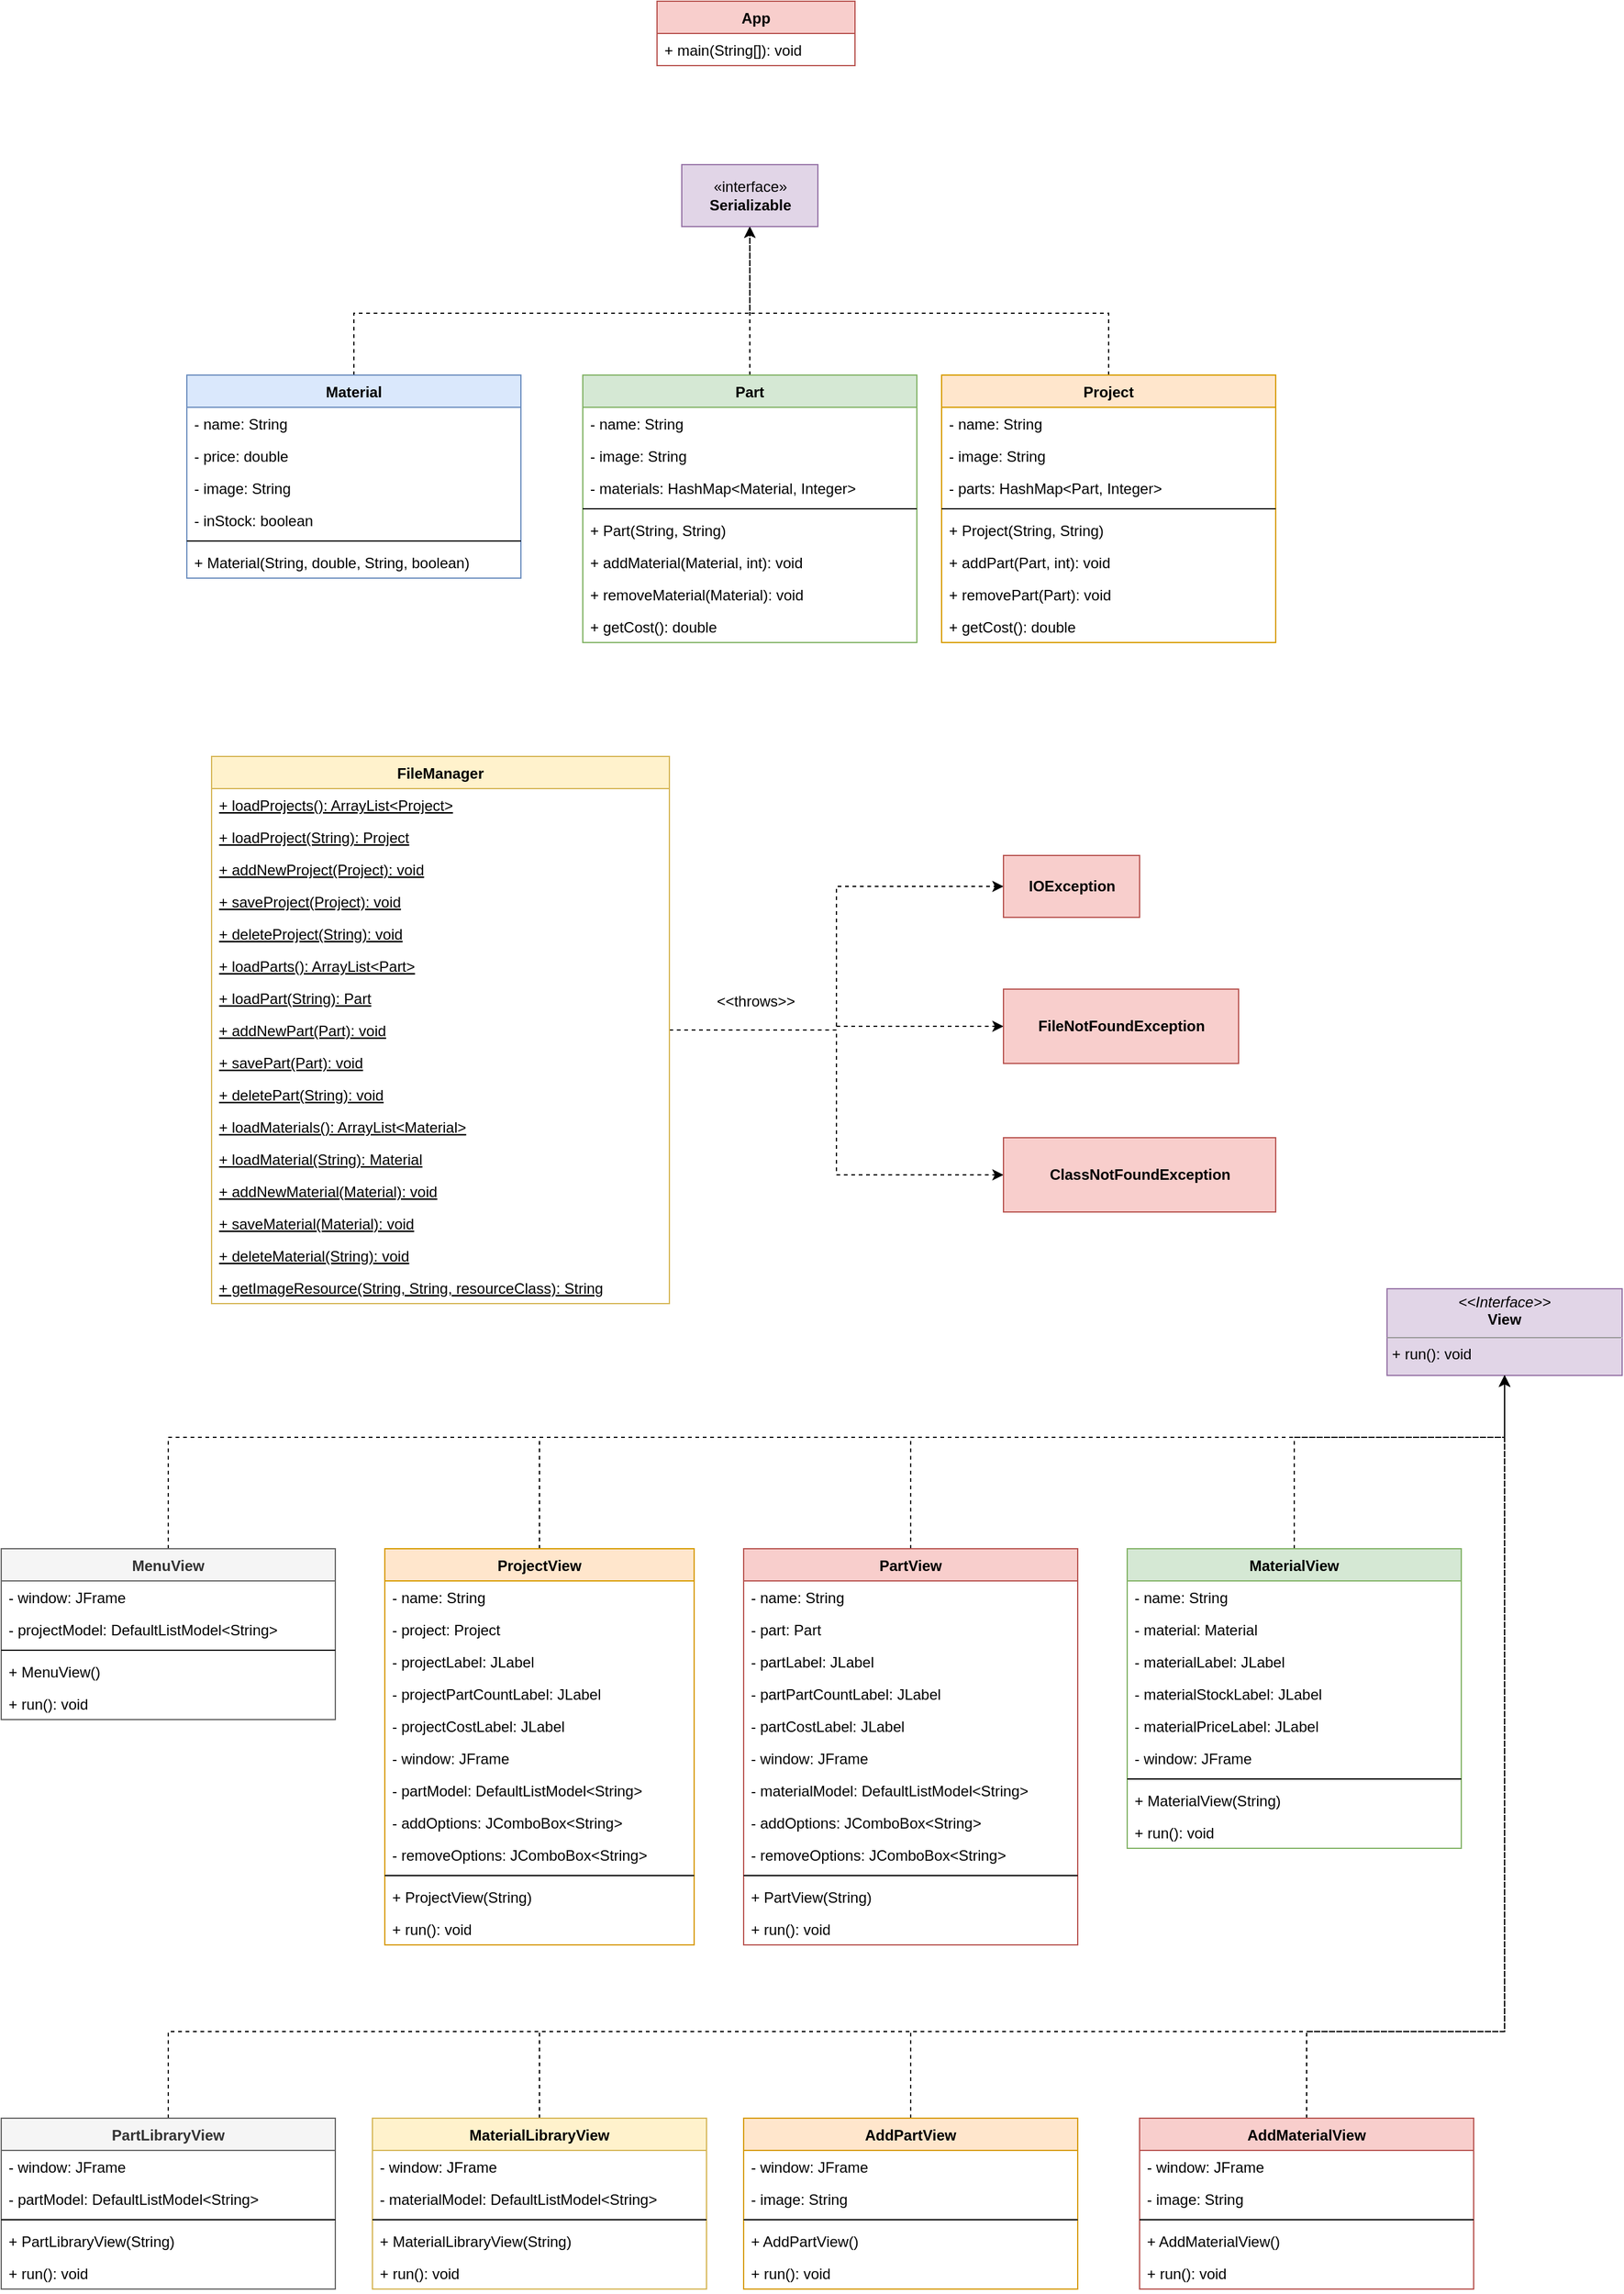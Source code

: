 <mxfile version="13.2.2" type="device"><diagram id="P1OldzX8iWEJeT1bw_gy" name="Page-1"><mxGraphModel dx="3220" dy="2515" grid="1" gridSize="10" guides="1" tooltips="1" connect="1" arrows="1" fold="1" page="1" pageScale="1" pageWidth="850" pageHeight="1100" math="0" shadow="0"><root><mxCell id="0"/><mxCell id="1" parent="0"/><mxCell id="fIxrwBQ09YuU9yjxL1aD-1" value="&lt;p style=&quot;margin: 0px ; margin-top: 4px ; text-align: center&quot;&gt;&lt;i&gt;&amp;lt;&amp;lt;Interface&amp;gt;&amp;gt;&lt;/i&gt;&lt;br&gt;&lt;b&gt;View&lt;/b&gt;&lt;/p&gt;&lt;hr size=&quot;1&quot;&gt;&lt;p style=&quot;margin: 0px ; margin-left: 4px&quot;&gt;+ run(): void&lt;br&gt;&lt;/p&gt;" style="verticalAlign=top;align=left;overflow=fill;fontSize=12;fontFamily=Helvetica;html=1;fillColor=#e1d5e7;strokeColor=#9673a6;" parent="1" vertex="1"><mxGeometry x="940" y="20" width="190" height="70" as="geometry"/></mxCell><mxCell id="fIxrwBQ09YuU9yjxL1aD-93" style="edgeStyle=orthogonalEdgeStyle;rounded=0;orthogonalLoop=1;jettySize=auto;html=1;entryX=0.5;entryY=1;entryDx=0;entryDy=0;dashed=1;" parent="1" source="fIxrwBQ09YuU9yjxL1aD-2" target="fIxrwBQ09YuU9yjxL1aD-1" edge="1"><mxGeometry relative="1" as="geometry"><Array as="points"><mxPoint x="255" y="140"/><mxPoint x="1035" y="140"/></Array></mxGeometry></mxCell><mxCell id="fIxrwBQ09YuU9yjxL1aD-94" style="edgeStyle=orthogonalEdgeStyle;rounded=0;orthogonalLoop=1;jettySize=auto;html=1;entryX=0.5;entryY=1;entryDx=0;entryDy=0;dashed=1;" parent="1" source="fIxrwBQ09YuU9yjxL1aD-17" target="fIxrwBQ09YuU9yjxL1aD-1" edge="1"><mxGeometry relative="1" as="geometry"><Array as="points"><mxPoint x="555" y="140"/><mxPoint x="1035" y="140"/></Array></mxGeometry></mxCell><mxCell id="fIxrwBQ09YuU9yjxL1aD-95" style="edgeStyle=orthogonalEdgeStyle;rounded=0;orthogonalLoop=1;jettySize=auto;html=1;entryX=0.5;entryY=1;entryDx=0;entryDy=0;dashed=1;" parent="1" source="fIxrwBQ09YuU9yjxL1aD-32" target="fIxrwBQ09YuU9yjxL1aD-1" edge="1"><mxGeometry relative="1" as="geometry"><Array as="points"><mxPoint x="865" y="140"/><mxPoint x="1035" y="140"/></Array></mxGeometry></mxCell><mxCell id="fIxrwBQ09YuU9yjxL1aD-161" style="edgeStyle=orthogonalEdgeStyle;rounded=0;orthogonalLoop=1;jettySize=auto;html=1;entryX=0.5;entryY=1;entryDx=0;entryDy=0;dashed=1;" parent="1" source="fIxrwBQ09YuU9yjxL1aD-104" target="fIxrwBQ09YuU9yjxL1aD-160" edge="1"><mxGeometry relative="1" as="geometry"><Array as="points"><mxPoint x="105" y="-768"/><mxPoint x="425" y="-768"/></Array></mxGeometry></mxCell><mxCell id="fIxrwBQ09YuU9yjxL1aD-162" style="edgeStyle=orthogonalEdgeStyle;rounded=0;orthogonalLoop=1;jettySize=auto;html=1;entryX=0.5;entryY=1;entryDx=0;entryDy=0;dashed=1;" parent="1" source="fIxrwBQ09YuU9yjxL1aD-111" target="fIxrwBQ09YuU9yjxL1aD-160" edge="1"><mxGeometry relative="1" as="geometry"/></mxCell><mxCell id="fIxrwBQ09YuU9yjxL1aD-163" style="edgeStyle=orthogonalEdgeStyle;rounded=0;orthogonalLoop=1;jettySize=auto;html=1;entryX=0.5;entryY=1;entryDx=0;entryDy=0;dashed=1;" parent="1" source="fIxrwBQ09YuU9yjxL1aD-121" target="fIxrwBQ09YuU9yjxL1aD-160" edge="1"><mxGeometry relative="1" as="geometry"><Array as="points"><mxPoint x="715" y="-768"/><mxPoint x="425" y="-768"/></Array></mxGeometry></mxCell><mxCell id="fIxrwBQ09YuU9yjxL1aD-171" style="edgeStyle=orthogonalEdgeStyle;rounded=0;orthogonalLoop=1;jettySize=auto;html=1;entryX=0;entryY=0.5;entryDx=0;entryDy=0;dashed=1;" parent="1" source="fIxrwBQ09YuU9yjxL1aD-130" target="fIxrwBQ09YuU9yjxL1aD-166" edge="1"><mxGeometry relative="1" as="geometry"/></mxCell><mxCell id="fIxrwBQ09YuU9yjxL1aD-172" style="edgeStyle=orthogonalEdgeStyle;rounded=0;orthogonalLoop=1;jettySize=auto;html=1;entryX=0;entryY=0.5;entryDx=0;entryDy=0;dashed=1;" parent="1" source="fIxrwBQ09YuU9yjxL1aD-130" target="fIxrwBQ09YuU9yjxL1aD-167" edge="1"><mxGeometry relative="1" as="geometry"/></mxCell><mxCell id="fIxrwBQ09YuU9yjxL1aD-173" style="edgeStyle=orthogonalEdgeStyle;rounded=0;orthogonalLoop=1;jettySize=auto;html=1;entryX=0;entryY=0.5;entryDx=0;entryDy=0;dashed=1;" parent="1" source="fIxrwBQ09YuU9yjxL1aD-130" target="fIxrwBQ09YuU9yjxL1aD-168" edge="1"><mxGeometry relative="1" as="geometry"/></mxCell><mxCell id="fIxrwBQ09YuU9yjxL1aD-160" value="«interface»&lt;br&gt;&lt;b&gt;Serializable&lt;/b&gt;" style="html=1;fillColor=#e1d5e7;strokeColor=#9673a6;" parent="1" vertex="1"><mxGeometry x="370" y="-888" width="110" height="50" as="geometry"/></mxCell><mxCell id="fIxrwBQ09YuU9yjxL1aD-166" value="&lt;b&gt;IOException&lt;br&gt;&lt;/b&gt;" style="html=1;fillColor=#f8cecc;strokeColor=#b85450;" parent="1" vertex="1"><mxGeometry x="630" y="-330" width="110" height="50" as="geometry"/></mxCell><mxCell id="fIxrwBQ09YuU9yjxL1aD-167" value="&lt;b&gt;FileNotFoundException&lt;br&gt;&lt;/b&gt;" style="html=1;fillColor=#f8cecc;strokeColor=#b85450;" parent="1" vertex="1"><mxGeometry x="630" y="-222" width="190" height="60" as="geometry"/></mxCell><mxCell id="fIxrwBQ09YuU9yjxL1aD-168" value="&lt;b&gt;ClassNotFoundException&lt;br&gt;&lt;/b&gt;" style="html=1;fillColor=#f8cecc;strokeColor=#b85450;" parent="1" vertex="1"><mxGeometry x="630" y="-102" width="220" height="60" as="geometry"/></mxCell><mxCell id="fIxrwBQ09YuU9yjxL1aD-174" value="&amp;lt;&amp;lt;throws&amp;gt;&amp;gt;" style="text;html=1;strokeColor=none;fillColor=none;align=center;verticalAlign=middle;whiteSpace=wrap;rounded=0;" parent="1" vertex="1"><mxGeometry x="410" y="-222" width="40" height="20" as="geometry"/></mxCell><mxCell id="9HOLToNYDgZiZOz-BI1_-8" style="edgeStyle=orthogonalEdgeStyle;rounded=0;orthogonalLoop=1;jettySize=auto;html=1;entryX=0.5;entryY=1;entryDx=0;entryDy=0;dashed=1;" parent="1" source="9HOLToNYDgZiZOz-BI1_-1" target="fIxrwBQ09YuU9yjxL1aD-1" edge="1"><mxGeometry relative="1" as="geometry"><Array as="points"><mxPoint x="-45" y="140"/><mxPoint x="1035" y="140"/></Array></mxGeometry></mxCell><mxCell id="UDnNPChpmIEXLaEv2v_F-2" style="edgeStyle=orthogonalEdgeStyle;rounded=0;orthogonalLoop=1;jettySize=auto;html=1;entryX=0.5;entryY=1;entryDx=0;entryDy=0;dashed=1;" edge="1" parent="1" source="fIxrwBQ09YuU9yjxL1aD-46" target="fIxrwBQ09YuU9yjxL1aD-1"><mxGeometry relative="1" as="geometry"><Array as="points"><mxPoint x="-45" y="620"/><mxPoint x="1035" y="620"/></Array></mxGeometry></mxCell><mxCell id="UDnNPChpmIEXLaEv2v_F-3" style="edgeStyle=orthogonalEdgeStyle;rounded=0;orthogonalLoop=1;jettySize=auto;html=1;entryX=0.5;entryY=1;entryDx=0;entryDy=0;dashed=1;" edge="1" parent="1" source="fIxrwBQ09YuU9yjxL1aD-57" target="fIxrwBQ09YuU9yjxL1aD-1"><mxGeometry relative="1" as="geometry"><Array as="points"><mxPoint x="255" y="620"/><mxPoint x="1035" y="620"/></Array></mxGeometry></mxCell><mxCell id="UDnNPChpmIEXLaEv2v_F-4" style="edgeStyle=orthogonalEdgeStyle;rounded=0;orthogonalLoop=1;jettySize=auto;html=1;entryX=0.5;entryY=1;entryDx=0;entryDy=0;dashed=1;" edge="1" parent="1" source="fIxrwBQ09YuU9yjxL1aD-72" target="fIxrwBQ09YuU9yjxL1aD-1"><mxGeometry relative="1" as="geometry"><Array as="points"><mxPoint x="555" y="620"/><mxPoint x="1035" y="620"/></Array></mxGeometry></mxCell><mxCell id="UDnNPChpmIEXLaEv2v_F-5" style="edgeStyle=orthogonalEdgeStyle;rounded=0;orthogonalLoop=1;jettySize=auto;html=1;entryX=0.5;entryY=1;entryDx=0;entryDy=0;dashed=1;" edge="1" parent="1" source="fIxrwBQ09YuU9yjxL1aD-66" target="fIxrwBQ09YuU9yjxL1aD-1"><mxGeometry relative="1" as="geometry"><Array as="points"><mxPoint x="875" y="620"/><mxPoint x="1035" y="620"/></Array></mxGeometry></mxCell><mxCell id="fIxrwBQ09YuU9yjxL1aD-104" value="Material" style="swimlane;fontStyle=1;align=center;verticalAlign=top;childLayout=stackLayout;horizontal=1;startSize=26;horizontalStack=0;resizeParent=1;resizeParentMax=0;resizeLast=0;collapsible=1;marginBottom=0;fillColor=#dae8fc;strokeColor=#6c8ebf;" parent="1" vertex="1"><mxGeometry x="-30" y="-718" width="270" height="164" as="geometry"/></mxCell><mxCell id="fIxrwBQ09YuU9yjxL1aD-105" value="- name: String" style="text;strokeColor=none;fillColor=none;align=left;verticalAlign=top;spacingLeft=4;spacingRight=4;overflow=hidden;rotatable=0;points=[[0,0.5],[1,0.5]];portConstraint=eastwest;" parent="fIxrwBQ09YuU9yjxL1aD-104" vertex="1"><mxGeometry y="26" width="270" height="26" as="geometry"/></mxCell><mxCell id="fIxrwBQ09YuU9yjxL1aD-108" value="- price: double" style="text;strokeColor=none;fillColor=none;align=left;verticalAlign=top;spacingLeft=4;spacingRight=4;overflow=hidden;rotatable=0;points=[[0,0.5],[1,0.5]];portConstraint=eastwest;" parent="fIxrwBQ09YuU9yjxL1aD-104" vertex="1"><mxGeometry y="52" width="270" height="26" as="geometry"/></mxCell><mxCell id="fIxrwBQ09YuU9yjxL1aD-109" value="- image: String" style="text;strokeColor=none;fillColor=none;align=left;verticalAlign=top;spacingLeft=4;spacingRight=4;overflow=hidden;rotatable=0;points=[[0,0.5],[1,0.5]];portConstraint=eastwest;" parent="fIxrwBQ09YuU9yjxL1aD-104" vertex="1"><mxGeometry y="78" width="270" height="26" as="geometry"/></mxCell><mxCell id="fIxrwBQ09YuU9yjxL1aD-110" value="- inStock: boolean" style="text;strokeColor=none;fillColor=none;align=left;verticalAlign=top;spacingLeft=4;spacingRight=4;overflow=hidden;rotatable=0;points=[[0,0.5],[1,0.5]];portConstraint=eastwest;" parent="fIxrwBQ09YuU9yjxL1aD-104" vertex="1"><mxGeometry y="104" width="270" height="26" as="geometry"/></mxCell><mxCell id="fIxrwBQ09YuU9yjxL1aD-106" value="" style="line;strokeWidth=1;fillColor=none;align=left;verticalAlign=middle;spacingTop=-1;spacingLeft=3;spacingRight=3;rotatable=0;labelPosition=right;points=[];portConstraint=eastwest;" parent="fIxrwBQ09YuU9yjxL1aD-104" vertex="1"><mxGeometry y="130" width="270" height="8" as="geometry"/></mxCell><mxCell id="fIxrwBQ09YuU9yjxL1aD-107" value="+ Material(String, double, String, boolean)" style="text;strokeColor=none;fillColor=none;align=left;verticalAlign=top;spacingLeft=4;spacingRight=4;overflow=hidden;rotatable=0;points=[[0,0.5],[1,0.5]];portConstraint=eastwest;" parent="fIxrwBQ09YuU9yjxL1aD-104" vertex="1"><mxGeometry y="138" width="270" height="26" as="geometry"/></mxCell><mxCell id="fIxrwBQ09YuU9yjxL1aD-121" value="Project" style="swimlane;fontStyle=1;align=center;verticalAlign=top;childLayout=stackLayout;horizontal=1;startSize=26;horizontalStack=0;resizeParent=1;resizeParentMax=0;resizeLast=0;collapsible=1;marginBottom=0;fillColor=#ffe6cc;strokeColor=#d79b00;" parent="1" vertex="1"><mxGeometry x="580" y="-718" width="270" height="216" as="geometry"/></mxCell><mxCell id="fIxrwBQ09YuU9yjxL1aD-122" value="- name: String" style="text;strokeColor=none;fillColor=none;align=left;verticalAlign=top;spacingLeft=4;spacingRight=4;overflow=hidden;rotatable=0;points=[[0,0.5],[1,0.5]];portConstraint=eastwest;" parent="fIxrwBQ09YuU9yjxL1aD-121" vertex="1"><mxGeometry y="26" width="270" height="26" as="geometry"/></mxCell><mxCell id="fIxrwBQ09YuU9yjxL1aD-123" value="- image: String" style="text;strokeColor=none;fillColor=none;align=left;verticalAlign=top;spacingLeft=4;spacingRight=4;overflow=hidden;rotatable=0;points=[[0,0.5],[1,0.5]];portConstraint=eastwest;" parent="fIxrwBQ09YuU9yjxL1aD-121" vertex="1"><mxGeometry y="52" width="270" height="26" as="geometry"/></mxCell><mxCell id="fIxrwBQ09YuU9yjxL1aD-124" value="- parts: HashMap&lt;Part, Integer&gt;" style="text;strokeColor=none;fillColor=none;align=left;verticalAlign=top;spacingLeft=4;spacingRight=4;overflow=hidden;rotatable=0;points=[[0,0.5],[1,0.5]];portConstraint=eastwest;" parent="fIxrwBQ09YuU9yjxL1aD-121" vertex="1"><mxGeometry y="78" width="270" height="26" as="geometry"/></mxCell><mxCell id="fIxrwBQ09YuU9yjxL1aD-125" value="" style="line;strokeWidth=1;fillColor=none;align=left;verticalAlign=middle;spacingTop=-1;spacingLeft=3;spacingRight=3;rotatable=0;labelPosition=right;points=[];portConstraint=eastwest;" parent="fIxrwBQ09YuU9yjxL1aD-121" vertex="1"><mxGeometry y="104" width="270" height="8" as="geometry"/></mxCell><mxCell id="fIxrwBQ09YuU9yjxL1aD-126" value="+ Project(String, String)" style="text;strokeColor=none;fillColor=none;align=left;verticalAlign=top;spacingLeft=4;spacingRight=4;overflow=hidden;rotatable=0;points=[[0,0.5],[1,0.5]];portConstraint=eastwest;" parent="fIxrwBQ09YuU9yjxL1aD-121" vertex="1"><mxGeometry y="112" width="270" height="26" as="geometry"/></mxCell><mxCell id="fIxrwBQ09YuU9yjxL1aD-127" value="+ addPart(Part, int): void" style="text;strokeColor=none;fillColor=none;align=left;verticalAlign=top;spacingLeft=4;spacingRight=4;overflow=hidden;rotatable=0;points=[[0,0.5],[1,0.5]];portConstraint=eastwest;" parent="fIxrwBQ09YuU9yjxL1aD-121" vertex="1"><mxGeometry y="138" width="270" height="26" as="geometry"/></mxCell><mxCell id="fIxrwBQ09YuU9yjxL1aD-128" value="+ removePart(Part): void" style="text;strokeColor=none;fillColor=none;align=left;verticalAlign=top;spacingLeft=4;spacingRight=4;overflow=hidden;rotatable=0;points=[[0,0.5],[1,0.5]];portConstraint=eastwest;" parent="fIxrwBQ09YuU9yjxL1aD-121" vertex="1"><mxGeometry y="164" width="270" height="26" as="geometry"/></mxCell><mxCell id="fIxrwBQ09YuU9yjxL1aD-129" value="+ getCost(): double" style="text;strokeColor=none;fillColor=none;align=left;verticalAlign=top;spacingLeft=4;spacingRight=4;overflow=hidden;rotatable=0;points=[[0,0.5],[1,0.5]];portConstraint=eastwest;" parent="fIxrwBQ09YuU9yjxL1aD-121" vertex="1"><mxGeometry y="190" width="270" height="26" as="geometry"/></mxCell><mxCell id="fIxrwBQ09YuU9yjxL1aD-111" value="Part" style="swimlane;fontStyle=1;align=center;verticalAlign=top;childLayout=stackLayout;horizontal=1;startSize=26;horizontalStack=0;resizeParent=1;resizeParentMax=0;resizeLast=0;collapsible=1;marginBottom=0;fillColor=#d5e8d4;strokeColor=#82b366;" parent="1" vertex="1"><mxGeometry x="290" y="-718" width="270" height="216" as="geometry"/></mxCell><mxCell id="fIxrwBQ09YuU9yjxL1aD-112" value="- name: String" style="text;strokeColor=none;fillColor=none;align=left;verticalAlign=top;spacingLeft=4;spacingRight=4;overflow=hidden;rotatable=0;points=[[0,0.5],[1,0.5]];portConstraint=eastwest;" parent="fIxrwBQ09YuU9yjxL1aD-111" vertex="1"><mxGeometry y="26" width="270" height="26" as="geometry"/></mxCell><mxCell id="fIxrwBQ09YuU9yjxL1aD-114" value="- image: String" style="text;strokeColor=none;fillColor=none;align=left;verticalAlign=top;spacingLeft=4;spacingRight=4;overflow=hidden;rotatable=0;points=[[0,0.5],[1,0.5]];portConstraint=eastwest;" parent="fIxrwBQ09YuU9yjxL1aD-111" vertex="1"><mxGeometry y="52" width="270" height="26" as="geometry"/></mxCell><mxCell id="fIxrwBQ09YuU9yjxL1aD-115" value="- materials: HashMap&lt;Material, Integer&gt;" style="text;strokeColor=none;fillColor=none;align=left;verticalAlign=top;spacingLeft=4;spacingRight=4;overflow=hidden;rotatable=0;points=[[0,0.5],[1,0.5]];portConstraint=eastwest;" parent="fIxrwBQ09YuU9yjxL1aD-111" vertex="1"><mxGeometry y="78" width="270" height="26" as="geometry"/></mxCell><mxCell id="fIxrwBQ09YuU9yjxL1aD-116" value="" style="line;strokeWidth=1;fillColor=none;align=left;verticalAlign=middle;spacingTop=-1;spacingLeft=3;spacingRight=3;rotatable=0;labelPosition=right;points=[];portConstraint=eastwest;" parent="fIxrwBQ09YuU9yjxL1aD-111" vertex="1"><mxGeometry y="104" width="270" height="8" as="geometry"/></mxCell><mxCell id="fIxrwBQ09YuU9yjxL1aD-117" value="+ Part(String, String)" style="text;strokeColor=none;fillColor=none;align=left;verticalAlign=top;spacingLeft=4;spacingRight=4;overflow=hidden;rotatable=0;points=[[0,0.5],[1,0.5]];portConstraint=eastwest;" parent="fIxrwBQ09YuU9yjxL1aD-111" vertex="1"><mxGeometry y="112" width="270" height="26" as="geometry"/></mxCell><mxCell id="fIxrwBQ09YuU9yjxL1aD-118" value="+ addMaterial(Material, int): void" style="text;strokeColor=none;fillColor=none;align=left;verticalAlign=top;spacingLeft=4;spacingRight=4;overflow=hidden;rotatable=0;points=[[0,0.5],[1,0.5]];portConstraint=eastwest;" parent="fIxrwBQ09YuU9yjxL1aD-111" vertex="1"><mxGeometry y="138" width="270" height="26" as="geometry"/></mxCell><mxCell id="fIxrwBQ09YuU9yjxL1aD-119" value="+ removeMaterial(Material): void" style="text;strokeColor=none;fillColor=none;align=left;verticalAlign=top;spacingLeft=4;spacingRight=4;overflow=hidden;rotatable=0;points=[[0,0.5],[1,0.5]];portConstraint=eastwest;" parent="fIxrwBQ09YuU9yjxL1aD-111" vertex="1"><mxGeometry y="164" width="270" height="26" as="geometry"/></mxCell><mxCell id="fIxrwBQ09YuU9yjxL1aD-120" value="+ getCost(): double" style="text;strokeColor=none;fillColor=none;align=left;verticalAlign=top;spacingLeft=4;spacingRight=4;overflow=hidden;rotatable=0;points=[[0,0.5],[1,0.5]];portConstraint=eastwest;" parent="fIxrwBQ09YuU9yjxL1aD-111" vertex="1"><mxGeometry y="190" width="270" height="26" as="geometry"/></mxCell><mxCell id="fIxrwBQ09YuU9yjxL1aD-130" value="FileManager" style="swimlane;fontStyle=1;align=center;verticalAlign=top;childLayout=stackLayout;horizontal=1;startSize=26;horizontalStack=0;resizeParent=1;resizeParentMax=0;resizeLast=0;collapsible=1;marginBottom=0;fillColor=#fff2cc;strokeColor=#d6b656;" parent="1" vertex="1"><mxGeometry x="-10" y="-410" width="370" height="442" as="geometry"/></mxCell><mxCell id="fIxrwBQ09YuU9yjxL1aD-133" value="+ loadProjects(): ArrayList&lt;Project&gt;" style="text;strokeColor=none;fillColor=none;align=left;verticalAlign=top;spacingLeft=4;spacingRight=4;overflow=hidden;rotatable=0;points=[[0,0.5],[1,0.5]];portConstraint=eastwest;fontStyle=4" parent="fIxrwBQ09YuU9yjxL1aD-130" vertex="1"><mxGeometry y="26" width="370" height="26" as="geometry"/></mxCell><mxCell id="fIxrwBQ09YuU9yjxL1aD-134" value="+ loadProject(String): Project" style="text;strokeColor=none;fillColor=none;align=left;verticalAlign=top;spacingLeft=4;spacingRight=4;overflow=hidden;rotatable=0;points=[[0,0.5],[1,0.5]];portConstraint=eastwest;fontStyle=4" parent="fIxrwBQ09YuU9yjxL1aD-130" vertex="1"><mxGeometry y="52" width="370" height="26" as="geometry"/></mxCell><mxCell id="fIxrwBQ09YuU9yjxL1aD-135" value="+ addNewProject(Project): void" style="text;strokeColor=none;fillColor=none;align=left;verticalAlign=top;spacingLeft=4;spacingRight=4;overflow=hidden;rotatable=0;points=[[0,0.5],[1,0.5]];portConstraint=eastwest;fontStyle=4" parent="fIxrwBQ09YuU9yjxL1aD-130" vertex="1"><mxGeometry y="78" width="370" height="26" as="geometry"/></mxCell><mxCell id="fIxrwBQ09YuU9yjxL1aD-136" value="+ saveProject(Project): void" style="text;strokeColor=none;fillColor=none;align=left;verticalAlign=top;spacingLeft=4;spacingRight=4;overflow=hidden;rotatable=0;points=[[0,0.5],[1,0.5]];portConstraint=eastwest;fontStyle=4" parent="fIxrwBQ09YuU9yjxL1aD-130" vertex="1"><mxGeometry y="104" width="370" height="26" as="geometry"/></mxCell><mxCell id="fIxrwBQ09YuU9yjxL1aD-137" value="+ deleteProject(String): void" style="text;strokeColor=none;fillColor=none;align=left;verticalAlign=top;spacingLeft=4;spacingRight=4;overflow=hidden;rotatable=0;points=[[0,0.5],[1,0.5]];portConstraint=eastwest;fontStyle=4" parent="fIxrwBQ09YuU9yjxL1aD-130" vertex="1"><mxGeometry y="130" width="370" height="26" as="geometry"/></mxCell><mxCell id="fIxrwBQ09YuU9yjxL1aD-149" value="+ loadParts(): ArrayList&lt;Part&gt;" style="text;strokeColor=none;fillColor=none;align=left;verticalAlign=top;spacingLeft=4;spacingRight=4;overflow=hidden;rotatable=0;points=[[0,0.5],[1,0.5]];portConstraint=eastwest;fontStyle=4" parent="fIxrwBQ09YuU9yjxL1aD-130" vertex="1"><mxGeometry y="156" width="370" height="26" as="geometry"/></mxCell><mxCell id="fIxrwBQ09YuU9yjxL1aD-150" value="+ loadPart(String): Part" style="text;strokeColor=none;fillColor=none;align=left;verticalAlign=top;spacingLeft=4;spacingRight=4;overflow=hidden;rotatable=0;points=[[0,0.5],[1,0.5]];portConstraint=eastwest;fontStyle=4" parent="fIxrwBQ09YuU9yjxL1aD-130" vertex="1"><mxGeometry y="182" width="370" height="26" as="geometry"/></mxCell><mxCell id="fIxrwBQ09YuU9yjxL1aD-151" value="+ addNewPart(Part): void" style="text;strokeColor=none;fillColor=none;align=left;verticalAlign=top;spacingLeft=4;spacingRight=4;overflow=hidden;rotatable=0;points=[[0,0.5],[1,0.5]];portConstraint=eastwest;fontStyle=4" parent="fIxrwBQ09YuU9yjxL1aD-130" vertex="1"><mxGeometry y="208" width="370" height="26" as="geometry"/></mxCell><mxCell id="fIxrwBQ09YuU9yjxL1aD-152" value="+ savePart(Part): void" style="text;strokeColor=none;fillColor=none;align=left;verticalAlign=top;spacingLeft=4;spacingRight=4;overflow=hidden;rotatable=0;points=[[0,0.5],[1,0.5]];portConstraint=eastwest;fontStyle=4" parent="fIxrwBQ09YuU9yjxL1aD-130" vertex="1"><mxGeometry y="234" width="370" height="26" as="geometry"/></mxCell><mxCell id="fIxrwBQ09YuU9yjxL1aD-153" value="+ deletePart(String): void" style="text;strokeColor=none;fillColor=none;align=left;verticalAlign=top;spacingLeft=4;spacingRight=4;overflow=hidden;rotatable=0;points=[[0,0.5],[1,0.5]];portConstraint=eastwest;fontStyle=4" parent="fIxrwBQ09YuU9yjxL1aD-130" vertex="1"><mxGeometry y="260" width="370" height="26" as="geometry"/></mxCell><mxCell id="fIxrwBQ09YuU9yjxL1aD-154" value="+ loadMaterials(): ArrayList&lt;Material&gt;" style="text;strokeColor=none;fillColor=none;align=left;verticalAlign=top;spacingLeft=4;spacingRight=4;overflow=hidden;rotatable=0;points=[[0,0.5],[1,0.5]];portConstraint=eastwest;fontStyle=4" parent="fIxrwBQ09YuU9yjxL1aD-130" vertex="1"><mxGeometry y="286" width="370" height="26" as="geometry"/></mxCell><mxCell id="fIxrwBQ09YuU9yjxL1aD-155" value="+ loadMaterial(String): Material" style="text;strokeColor=none;fillColor=none;align=left;verticalAlign=top;spacingLeft=4;spacingRight=4;overflow=hidden;rotatable=0;points=[[0,0.5],[1,0.5]];portConstraint=eastwest;fontStyle=4" parent="fIxrwBQ09YuU9yjxL1aD-130" vertex="1"><mxGeometry y="312" width="370" height="26" as="geometry"/></mxCell><mxCell id="fIxrwBQ09YuU9yjxL1aD-156" value="+ addNewMaterial(Material): void" style="text;strokeColor=none;fillColor=none;align=left;verticalAlign=top;spacingLeft=4;spacingRight=4;overflow=hidden;rotatable=0;points=[[0,0.5],[1,0.5]];portConstraint=eastwest;fontStyle=4" parent="fIxrwBQ09YuU9yjxL1aD-130" vertex="1"><mxGeometry y="338" width="370" height="26" as="geometry"/></mxCell><mxCell id="fIxrwBQ09YuU9yjxL1aD-157" value="+ saveMaterial(Material): void" style="text;strokeColor=none;fillColor=none;align=left;verticalAlign=top;spacingLeft=4;spacingRight=4;overflow=hidden;rotatable=0;points=[[0,0.5],[1,0.5]];portConstraint=eastwest;fontStyle=4" parent="fIxrwBQ09YuU9yjxL1aD-130" vertex="1"><mxGeometry y="364" width="370" height="26" as="geometry"/></mxCell><mxCell id="fIxrwBQ09YuU9yjxL1aD-158" value="+ deleteMaterial(String): void" style="text;strokeColor=none;fillColor=none;align=left;verticalAlign=top;spacingLeft=4;spacingRight=4;overflow=hidden;rotatable=0;points=[[0,0.5],[1,0.5]];portConstraint=eastwest;fontStyle=4" parent="fIxrwBQ09YuU9yjxL1aD-130" vertex="1"><mxGeometry y="390" width="370" height="26" as="geometry"/></mxCell><mxCell id="fIxrwBQ09YuU9yjxL1aD-159" value="+ getImageResource(String, String, resourceClass): String" style="text;strokeColor=none;fillColor=none;align=left;verticalAlign=top;spacingLeft=4;spacingRight=4;overflow=hidden;rotatable=0;points=[[0,0.5],[1,0.5]];portConstraint=eastwest;fontStyle=4" parent="fIxrwBQ09YuU9yjxL1aD-130" vertex="1"><mxGeometry y="416" width="370" height="26" as="geometry"/></mxCell><mxCell id="fIxrwBQ09YuU9yjxL1aD-100" value="App" style="swimlane;fontStyle=1;align=center;verticalAlign=top;childLayout=stackLayout;horizontal=1;startSize=26;horizontalStack=0;resizeParent=1;resizeParentMax=0;resizeLast=0;collapsible=1;marginBottom=0;fillColor=#f8cecc;strokeColor=#b85450;" parent="1" vertex="1"><mxGeometry x="350" y="-1020" width="160" height="52" as="geometry"/></mxCell><mxCell id="fIxrwBQ09YuU9yjxL1aD-103" value="+ main(String[]): void" style="text;strokeColor=none;fillColor=none;align=left;verticalAlign=top;spacingLeft=4;spacingRight=4;overflow=hidden;rotatable=0;points=[[0,0.5],[1,0.5]];portConstraint=eastwest;" parent="fIxrwBQ09YuU9yjxL1aD-100" vertex="1"><mxGeometry y="26" width="160" height="26" as="geometry"/></mxCell><mxCell id="fIxrwBQ09YuU9yjxL1aD-2" value="ProjectView" style="swimlane;fontStyle=1;align=center;verticalAlign=top;childLayout=stackLayout;horizontal=1;startSize=26;horizontalStack=0;resizeParent=1;resizeParentMax=0;resizeLast=0;collapsible=1;marginBottom=0;fillColor=#ffe6cc;strokeColor=#d79b00;" parent="1" vertex="1"><mxGeometry x="130" y="230" width="250" height="320" as="geometry"/></mxCell><mxCell id="fIxrwBQ09YuU9yjxL1aD-3" value="- name: String" style="text;strokeColor=none;fillColor=none;align=left;verticalAlign=top;spacingLeft=4;spacingRight=4;overflow=hidden;rotatable=0;points=[[0,0.5],[1,0.5]];portConstraint=eastwest;" parent="fIxrwBQ09YuU9yjxL1aD-2" vertex="1"><mxGeometry y="26" width="250" height="26" as="geometry"/></mxCell><mxCell id="fIxrwBQ09YuU9yjxL1aD-8" value="- project: Project" style="text;strokeColor=none;fillColor=none;align=left;verticalAlign=top;spacingLeft=4;spacingRight=4;overflow=hidden;rotatable=0;points=[[0,0.5],[1,0.5]];portConstraint=eastwest;" parent="fIxrwBQ09YuU9yjxL1aD-2" vertex="1"><mxGeometry y="52" width="250" height="26" as="geometry"/></mxCell><mxCell id="fIxrwBQ09YuU9yjxL1aD-9" value="- projectLabel: JLabel" style="text;strokeColor=none;fillColor=none;align=left;verticalAlign=top;spacingLeft=4;spacingRight=4;overflow=hidden;rotatable=0;points=[[0,0.5],[1,0.5]];portConstraint=eastwest;" parent="fIxrwBQ09YuU9yjxL1aD-2" vertex="1"><mxGeometry y="78" width="250" height="26" as="geometry"/></mxCell><mxCell id="fIxrwBQ09YuU9yjxL1aD-10" value="- projectPartCountLabel: JLabel" style="text;strokeColor=none;fillColor=none;align=left;verticalAlign=top;spacingLeft=4;spacingRight=4;overflow=hidden;rotatable=0;points=[[0,0.5],[1,0.5]];portConstraint=eastwest;" parent="fIxrwBQ09YuU9yjxL1aD-2" vertex="1"><mxGeometry y="104" width="250" height="26" as="geometry"/></mxCell><mxCell id="fIxrwBQ09YuU9yjxL1aD-11" value="- projectCostLabel: JLabel" style="text;strokeColor=none;fillColor=none;align=left;verticalAlign=top;spacingLeft=4;spacingRight=4;overflow=hidden;rotatable=0;points=[[0,0.5],[1,0.5]];portConstraint=eastwest;" parent="fIxrwBQ09YuU9yjxL1aD-2" vertex="1"><mxGeometry y="130" width="250" height="26" as="geometry"/></mxCell><mxCell id="fIxrwBQ09YuU9yjxL1aD-12" value="- window: JFrame" style="text;strokeColor=none;fillColor=none;align=left;verticalAlign=top;spacingLeft=4;spacingRight=4;overflow=hidden;rotatable=0;points=[[0,0.5],[1,0.5]];portConstraint=eastwest;" parent="fIxrwBQ09YuU9yjxL1aD-2" vertex="1"><mxGeometry y="156" width="250" height="26" as="geometry"/></mxCell><mxCell id="fIxrwBQ09YuU9yjxL1aD-13" value="- partModel: DefaultListModel&lt;String&gt;" style="text;strokeColor=none;fillColor=none;align=left;verticalAlign=top;spacingLeft=4;spacingRight=4;overflow=hidden;rotatable=0;points=[[0,0.5],[1,0.5]];portConstraint=eastwest;" parent="fIxrwBQ09YuU9yjxL1aD-2" vertex="1"><mxGeometry y="182" width="250" height="26" as="geometry"/></mxCell><mxCell id="fIxrwBQ09YuU9yjxL1aD-14" value="- addOptions: JComboBox&lt;String&gt;" style="text;strokeColor=none;fillColor=none;align=left;verticalAlign=top;spacingLeft=4;spacingRight=4;overflow=hidden;rotatable=0;points=[[0,0.5],[1,0.5]];portConstraint=eastwest;" parent="fIxrwBQ09YuU9yjxL1aD-2" vertex="1"><mxGeometry y="208" width="250" height="26" as="geometry"/></mxCell><mxCell id="fIxrwBQ09YuU9yjxL1aD-15" value="- removeOptions: JComboBox&lt;String&gt;" style="text;strokeColor=none;fillColor=none;align=left;verticalAlign=top;spacingLeft=4;spacingRight=4;overflow=hidden;rotatable=0;points=[[0,0.5],[1,0.5]];portConstraint=eastwest;" parent="fIxrwBQ09YuU9yjxL1aD-2" vertex="1"><mxGeometry y="234" width="250" height="26" as="geometry"/></mxCell><mxCell id="fIxrwBQ09YuU9yjxL1aD-4" value="" style="line;strokeWidth=1;fillColor=none;align=left;verticalAlign=middle;spacingTop=-1;spacingLeft=3;spacingRight=3;rotatable=0;labelPosition=right;points=[];portConstraint=eastwest;" parent="fIxrwBQ09YuU9yjxL1aD-2" vertex="1"><mxGeometry y="260" width="250" height="8" as="geometry"/></mxCell><mxCell id="fIxrwBQ09YuU9yjxL1aD-5" value="+ ProjectView(String)" style="text;strokeColor=none;fillColor=none;align=left;verticalAlign=top;spacingLeft=4;spacingRight=4;overflow=hidden;rotatable=0;points=[[0,0.5],[1,0.5]];portConstraint=eastwest;" parent="fIxrwBQ09YuU9yjxL1aD-2" vertex="1"><mxGeometry y="268" width="250" height="26" as="geometry"/></mxCell><mxCell id="fIxrwBQ09YuU9yjxL1aD-16" value="+ run(): void" style="text;strokeColor=none;fillColor=none;align=left;verticalAlign=top;spacingLeft=4;spacingRight=4;overflow=hidden;rotatable=0;points=[[0,0.5],[1,0.5]];portConstraint=eastwest;" parent="fIxrwBQ09YuU9yjxL1aD-2" vertex="1"><mxGeometry y="294" width="250" height="26" as="geometry"/></mxCell><mxCell id="fIxrwBQ09YuU9yjxL1aD-17" value="PartView" style="swimlane;fontStyle=1;align=center;verticalAlign=top;childLayout=stackLayout;horizontal=1;startSize=26;horizontalStack=0;resizeParent=1;resizeParentMax=0;resizeLast=0;collapsible=1;marginBottom=0;fillColor=#f8cecc;strokeColor=#b85450;" parent="1" vertex="1"><mxGeometry x="420" y="230" width="270" height="320" as="geometry"/></mxCell><mxCell id="fIxrwBQ09YuU9yjxL1aD-18" value="- name: String" style="text;strokeColor=none;fillColor=none;align=left;verticalAlign=top;spacingLeft=4;spacingRight=4;overflow=hidden;rotatable=0;points=[[0,0.5],[1,0.5]];portConstraint=eastwest;" parent="fIxrwBQ09YuU9yjxL1aD-17" vertex="1"><mxGeometry y="26" width="270" height="26" as="geometry"/></mxCell><mxCell id="fIxrwBQ09YuU9yjxL1aD-19" value="- part: Part" style="text;strokeColor=none;fillColor=none;align=left;verticalAlign=top;spacingLeft=4;spacingRight=4;overflow=hidden;rotatable=0;points=[[0,0.5],[1,0.5]];portConstraint=eastwest;" parent="fIxrwBQ09YuU9yjxL1aD-17" vertex="1"><mxGeometry y="52" width="270" height="26" as="geometry"/></mxCell><mxCell id="fIxrwBQ09YuU9yjxL1aD-20" value="- partLabel: JLabel" style="text;strokeColor=none;fillColor=none;align=left;verticalAlign=top;spacingLeft=4;spacingRight=4;overflow=hidden;rotatable=0;points=[[0,0.5],[1,0.5]];portConstraint=eastwest;" parent="fIxrwBQ09YuU9yjxL1aD-17" vertex="1"><mxGeometry y="78" width="270" height="26" as="geometry"/></mxCell><mxCell id="fIxrwBQ09YuU9yjxL1aD-21" value="- partPartCountLabel: JLabel" style="text;strokeColor=none;fillColor=none;align=left;verticalAlign=top;spacingLeft=4;spacingRight=4;overflow=hidden;rotatable=0;points=[[0,0.5],[1,0.5]];portConstraint=eastwest;" parent="fIxrwBQ09YuU9yjxL1aD-17" vertex="1"><mxGeometry y="104" width="270" height="26" as="geometry"/></mxCell><mxCell id="fIxrwBQ09YuU9yjxL1aD-22" value="- partCostLabel: JLabel" style="text;strokeColor=none;fillColor=none;align=left;verticalAlign=top;spacingLeft=4;spacingRight=4;overflow=hidden;rotatable=0;points=[[0,0.5],[1,0.5]];portConstraint=eastwest;" parent="fIxrwBQ09YuU9yjxL1aD-17" vertex="1"><mxGeometry y="130" width="270" height="26" as="geometry"/></mxCell><mxCell id="fIxrwBQ09YuU9yjxL1aD-23" value="- window: JFrame" style="text;strokeColor=none;fillColor=none;align=left;verticalAlign=top;spacingLeft=4;spacingRight=4;overflow=hidden;rotatable=0;points=[[0,0.5],[1,0.5]];portConstraint=eastwest;" parent="fIxrwBQ09YuU9yjxL1aD-17" vertex="1"><mxGeometry y="156" width="270" height="26" as="geometry"/></mxCell><mxCell id="fIxrwBQ09YuU9yjxL1aD-24" value="- materialModel: DefaultListModel&lt;String&gt;" style="text;strokeColor=none;fillColor=none;align=left;verticalAlign=top;spacingLeft=4;spacingRight=4;overflow=hidden;rotatable=0;points=[[0,0.5],[1,0.5]];portConstraint=eastwest;" parent="fIxrwBQ09YuU9yjxL1aD-17" vertex="1"><mxGeometry y="182" width="270" height="26" as="geometry"/></mxCell><mxCell id="fIxrwBQ09YuU9yjxL1aD-25" value="- addOptions: JComboBox&lt;String&gt;" style="text;strokeColor=none;fillColor=none;align=left;verticalAlign=top;spacingLeft=4;spacingRight=4;overflow=hidden;rotatable=0;points=[[0,0.5],[1,0.5]];portConstraint=eastwest;" parent="fIxrwBQ09YuU9yjxL1aD-17" vertex="1"><mxGeometry y="208" width="270" height="26" as="geometry"/></mxCell><mxCell id="fIxrwBQ09YuU9yjxL1aD-26" value="- removeOptions: JComboBox&lt;String&gt;" style="text;strokeColor=none;fillColor=none;align=left;verticalAlign=top;spacingLeft=4;spacingRight=4;overflow=hidden;rotatable=0;points=[[0,0.5],[1,0.5]];portConstraint=eastwest;" parent="fIxrwBQ09YuU9yjxL1aD-17" vertex="1"><mxGeometry y="234" width="270" height="26" as="geometry"/></mxCell><mxCell id="fIxrwBQ09YuU9yjxL1aD-27" value="" style="line;strokeWidth=1;fillColor=none;align=left;verticalAlign=middle;spacingTop=-1;spacingLeft=3;spacingRight=3;rotatable=0;labelPosition=right;points=[];portConstraint=eastwest;" parent="fIxrwBQ09YuU9yjxL1aD-17" vertex="1"><mxGeometry y="260" width="270" height="8" as="geometry"/></mxCell><mxCell id="fIxrwBQ09YuU9yjxL1aD-28" value="+ PartView(String)" style="text;strokeColor=none;fillColor=none;align=left;verticalAlign=top;spacingLeft=4;spacingRight=4;overflow=hidden;rotatable=0;points=[[0,0.5],[1,0.5]];portConstraint=eastwest;" parent="fIxrwBQ09YuU9yjxL1aD-17" vertex="1"><mxGeometry y="268" width="270" height="26" as="geometry"/></mxCell><mxCell id="fIxrwBQ09YuU9yjxL1aD-29" value="+ run(): void" style="text;strokeColor=none;fillColor=none;align=left;verticalAlign=top;spacingLeft=4;spacingRight=4;overflow=hidden;rotatable=0;points=[[0,0.5],[1,0.5]];portConstraint=eastwest;" parent="fIxrwBQ09YuU9yjxL1aD-17" vertex="1"><mxGeometry y="294" width="270" height="26" as="geometry"/></mxCell><mxCell id="fIxrwBQ09YuU9yjxL1aD-32" value="MaterialView" style="swimlane;fontStyle=1;align=center;verticalAlign=top;childLayout=stackLayout;horizontal=1;startSize=26;horizontalStack=0;resizeParent=1;resizeParentMax=0;resizeLast=0;collapsible=1;marginBottom=0;fillColor=#d5e8d4;strokeColor=#82b366;" parent="1" vertex="1"><mxGeometry x="730" y="230" width="270" height="242" as="geometry"/></mxCell><mxCell id="fIxrwBQ09YuU9yjxL1aD-33" value="- name: String" style="text;strokeColor=none;fillColor=none;align=left;verticalAlign=top;spacingLeft=4;spacingRight=4;overflow=hidden;rotatable=0;points=[[0,0.5],[1,0.5]];portConstraint=eastwest;" parent="fIxrwBQ09YuU9yjxL1aD-32" vertex="1"><mxGeometry y="26" width="270" height="26" as="geometry"/></mxCell><mxCell id="fIxrwBQ09YuU9yjxL1aD-34" value="- material: Material" style="text;strokeColor=none;fillColor=none;align=left;verticalAlign=top;spacingLeft=4;spacingRight=4;overflow=hidden;rotatable=0;points=[[0,0.5],[1,0.5]];portConstraint=eastwest;" parent="fIxrwBQ09YuU9yjxL1aD-32" vertex="1"><mxGeometry y="52" width="270" height="26" as="geometry"/></mxCell><mxCell id="fIxrwBQ09YuU9yjxL1aD-35" value="- materialLabel: JLabel" style="text;strokeColor=none;fillColor=none;align=left;verticalAlign=top;spacingLeft=4;spacingRight=4;overflow=hidden;rotatable=0;points=[[0,0.5],[1,0.5]];portConstraint=eastwest;" parent="fIxrwBQ09YuU9yjxL1aD-32" vertex="1"><mxGeometry y="78" width="270" height="26" as="geometry"/></mxCell><mxCell id="fIxrwBQ09YuU9yjxL1aD-36" value="- materialStockLabel: JLabel" style="text;strokeColor=none;fillColor=none;align=left;verticalAlign=top;spacingLeft=4;spacingRight=4;overflow=hidden;rotatable=0;points=[[0,0.5],[1,0.5]];portConstraint=eastwest;" parent="fIxrwBQ09YuU9yjxL1aD-32" vertex="1"><mxGeometry y="104" width="270" height="26" as="geometry"/></mxCell><mxCell id="fIxrwBQ09YuU9yjxL1aD-37" value="- materialPriceLabel: JLabel" style="text;strokeColor=none;fillColor=none;align=left;verticalAlign=top;spacingLeft=4;spacingRight=4;overflow=hidden;rotatable=0;points=[[0,0.5],[1,0.5]];portConstraint=eastwest;" parent="fIxrwBQ09YuU9yjxL1aD-32" vertex="1"><mxGeometry y="130" width="270" height="26" as="geometry"/></mxCell><mxCell id="fIxrwBQ09YuU9yjxL1aD-38" value="- window: JFrame" style="text;strokeColor=none;fillColor=none;align=left;verticalAlign=top;spacingLeft=4;spacingRight=4;overflow=hidden;rotatable=0;points=[[0,0.5],[1,0.5]];portConstraint=eastwest;" parent="fIxrwBQ09YuU9yjxL1aD-32" vertex="1"><mxGeometry y="156" width="270" height="26" as="geometry"/></mxCell><mxCell id="fIxrwBQ09YuU9yjxL1aD-42" value="" style="line;strokeWidth=1;fillColor=none;align=left;verticalAlign=middle;spacingTop=-1;spacingLeft=3;spacingRight=3;rotatable=0;labelPosition=right;points=[];portConstraint=eastwest;" parent="fIxrwBQ09YuU9yjxL1aD-32" vertex="1"><mxGeometry y="182" width="270" height="8" as="geometry"/></mxCell><mxCell id="fIxrwBQ09YuU9yjxL1aD-43" value="+ MaterialView(String)" style="text;strokeColor=none;fillColor=none;align=left;verticalAlign=top;spacingLeft=4;spacingRight=4;overflow=hidden;rotatable=0;points=[[0,0.5],[1,0.5]];portConstraint=eastwest;" parent="fIxrwBQ09YuU9yjxL1aD-32" vertex="1"><mxGeometry y="190" width="270" height="26" as="geometry"/></mxCell><mxCell id="fIxrwBQ09YuU9yjxL1aD-44" value="+ run(): void" style="text;strokeColor=none;fillColor=none;align=left;verticalAlign=top;spacingLeft=4;spacingRight=4;overflow=hidden;rotatable=0;points=[[0,0.5],[1,0.5]];portConstraint=eastwest;" parent="fIxrwBQ09YuU9yjxL1aD-32" vertex="1"><mxGeometry y="216" width="270" height="26" as="geometry"/></mxCell><mxCell id="9HOLToNYDgZiZOz-BI1_-1" value="MenuView" style="swimlane;fontStyle=1;align=center;verticalAlign=top;childLayout=stackLayout;horizontal=1;startSize=26;horizontalStack=0;resizeParent=1;resizeParentMax=0;resizeLast=0;collapsible=1;marginBottom=0;fillColor=#f5f5f5;strokeColor=#666666;fontColor=#333333;" parent="1" vertex="1"><mxGeometry x="-180" y="230" width="270" height="138" as="geometry"/></mxCell><mxCell id="9HOLToNYDgZiZOz-BI1_-2" value="- window: JFrame" style="text;strokeColor=none;fillColor=none;align=left;verticalAlign=top;spacingLeft=4;spacingRight=4;overflow=hidden;rotatable=0;points=[[0,0.5],[1,0.5]];portConstraint=eastwest;" parent="9HOLToNYDgZiZOz-BI1_-1" vertex="1"><mxGeometry y="26" width="270" height="26" as="geometry"/></mxCell><mxCell id="9HOLToNYDgZiZOz-BI1_-3" value="- projectModel: DefaultListModel&lt;String&gt;" style="text;strokeColor=none;fillColor=none;align=left;verticalAlign=top;spacingLeft=4;spacingRight=4;overflow=hidden;rotatable=0;points=[[0,0.5],[1,0.5]];portConstraint=eastwest;" parent="9HOLToNYDgZiZOz-BI1_-1" vertex="1"><mxGeometry y="52" width="270" height="26" as="geometry"/></mxCell><mxCell id="9HOLToNYDgZiZOz-BI1_-4" value="" style="line;strokeWidth=1;fillColor=none;align=left;verticalAlign=middle;spacingTop=-1;spacingLeft=3;spacingRight=3;rotatable=0;labelPosition=right;points=[];portConstraint=eastwest;" parent="9HOLToNYDgZiZOz-BI1_-1" vertex="1"><mxGeometry y="78" width="270" height="8" as="geometry"/></mxCell><mxCell id="9HOLToNYDgZiZOz-BI1_-5" value="+ MenuView()" style="text;strokeColor=none;fillColor=none;align=left;verticalAlign=top;spacingLeft=4;spacingRight=4;overflow=hidden;rotatable=0;points=[[0,0.5],[1,0.5]];portConstraint=eastwest;" parent="9HOLToNYDgZiZOz-BI1_-1" vertex="1"><mxGeometry y="86" width="270" height="26" as="geometry"/></mxCell><mxCell id="9HOLToNYDgZiZOz-BI1_-6" value="+ run(): void" style="text;strokeColor=none;fillColor=none;align=left;verticalAlign=top;spacingLeft=4;spacingRight=4;overflow=hidden;rotatable=0;points=[[0,0.5],[1,0.5]];portConstraint=eastwest;" parent="9HOLToNYDgZiZOz-BI1_-1" vertex="1"><mxGeometry y="112" width="270" height="26" as="geometry"/></mxCell><mxCell id="fIxrwBQ09YuU9yjxL1aD-46" value="PartLibraryView" style="swimlane;fontStyle=1;align=center;verticalAlign=top;childLayout=stackLayout;horizontal=1;startSize=26;horizontalStack=0;resizeParent=1;resizeParentMax=0;resizeLast=0;collapsible=1;marginBottom=0;fillColor=#f5f5f5;strokeColor=#666666;fontColor=#333333;" parent="1" vertex="1"><mxGeometry x="-180" y="690" width="270" height="138" as="geometry"/></mxCell><mxCell id="fIxrwBQ09YuU9yjxL1aD-47" value="- window: JFrame" style="text;strokeColor=none;fillColor=none;align=left;verticalAlign=top;spacingLeft=4;spacingRight=4;overflow=hidden;rotatable=0;points=[[0,0.5],[1,0.5]];portConstraint=eastwest;" parent="fIxrwBQ09YuU9yjxL1aD-46" vertex="1"><mxGeometry y="26" width="270" height="26" as="geometry"/></mxCell><mxCell id="fIxrwBQ09YuU9yjxL1aD-48" value="- partModel: DefaultListModel&lt;String&gt;" style="text;strokeColor=none;fillColor=none;align=left;verticalAlign=top;spacingLeft=4;spacingRight=4;overflow=hidden;rotatable=0;points=[[0,0.5],[1,0.5]];portConstraint=eastwest;" parent="fIxrwBQ09YuU9yjxL1aD-46" vertex="1"><mxGeometry y="52" width="270" height="26" as="geometry"/></mxCell><mxCell id="fIxrwBQ09YuU9yjxL1aD-53" value="" style="line;strokeWidth=1;fillColor=none;align=left;verticalAlign=middle;spacingTop=-1;spacingLeft=3;spacingRight=3;rotatable=0;labelPosition=right;points=[];portConstraint=eastwest;" parent="fIxrwBQ09YuU9yjxL1aD-46" vertex="1"><mxGeometry y="78" width="270" height="8" as="geometry"/></mxCell><mxCell id="fIxrwBQ09YuU9yjxL1aD-54" value="+ PartLibraryView(String)" style="text;strokeColor=none;fillColor=none;align=left;verticalAlign=top;spacingLeft=4;spacingRight=4;overflow=hidden;rotatable=0;points=[[0,0.5],[1,0.5]];portConstraint=eastwest;" parent="fIxrwBQ09YuU9yjxL1aD-46" vertex="1"><mxGeometry y="86" width="270" height="26" as="geometry"/></mxCell><mxCell id="fIxrwBQ09YuU9yjxL1aD-55" value="+ run(): void" style="text;strokeColor=none;fillColor=none;align=left;verticalAlign=top;spacingLeft=4;spacingRight=4;overflow=hidden;rotatable=0;points=[[0,0.5],[1,0.5]];portConstraint=eastwest;" parent="fIxrwBQ09YuU9yjxL1aD-46" vertex="1"><mxGeometry y="112" width="270" height="26" as="geometry"/></mxCell><mxCell id="fIxrwBQ09YuU9yjxL1aD-57" value="MaterialLibraryView" style="swimlane;fontStyle=1;align=center;verticalAlign=top;childLayout=stackLayout;horizontal=1;startSize=26;horizontalStack=0;resizeParent=1;resizeParentMax=0;resizeLast=0;collapsible=1;marginBottom=0;fillColor=#fff2cc;strokeColor=#d6b656;" parent="1" vertex="1"><mxGeometry x="120" y="690" width="270" height="138" as="geometry"/></mxCell><mxCell id="fIxrwBQ09YuU9yjxL1aD-58" value="- window: JFrame" style="text;strokeColor=none;fillColor=none;align=left;verticalAlign=top;spacingLeft=4;spacingRight=4;overflow=hidden;rotatable=0;points=[[0,0.5],[1,0.5]];portConstraint=eastwest;" parent="fIxrwBQ09YuU9yjxL1aD-57" vertex="1"><mxGeometry y="26" width="270" height="26" as="geometry"/></mxCell><mxCell id="fIxrwBQ09YuU9yjxL1aD-59" value="- materialModel: DefaultListModel&lt;String&gt;" style="text;strokeColor=none;fillColor=none;align=left;verticalAlign=top;spacingLeft=4;spacingRight=4;overflow=hidden;rotatable=0;points=[[0,0.5],[1,0.5]];portConstraint=eastwest;" parent="fIxrwBQ09YuU9yjxL1aD-57" vertex="1"><mxGeometry y="52" width="270" height="26" as="geometry"/></mxCell><mxCell id="fIxrwBQ09YuU9yjxL1aD-60" value="" style="line;strokeWidth=1;fillColor=none;align=left;verticalAlign=middle;spacingTop=-1;spacingLeft=3;spacingRight=3;rotatable=0;labelPosition=right;points=[];portConstraint=eastwest;" parent="fIxrwBQ09YuU9yjxL1aD-57" vertex="1"><mxGeometry y="78" width="270" height="8" as="geometry"/></mxCell><mxCell id="fIxrwBQ09YuU9yjxL1aD-61" value="+ MaterialLibraryView(String)" style="text;strokeColor=none;fillColor=none;align=left;verticalAlign=top;spacingLeft=4;spacingRight=4;overflow=hidden;rotatable=0;points=[[0,0.5],[1,0.5]];portConstraint=eastwest;" parent="fIxrwBQ09YuU9yjxL1aD-57" vertex="1"><mxGeometry y="86" width="270" height="26" as="geometry"/></mxCell><mxCell id="fIxrwBQ09YuU9yjxL1aD-62" value="+ run(): void" style="text;strokeColor=none;fillColor=none;align=left;verticalAlign=top;spacingLeft=4;spacingRight=4;overflow=hidden;rotatable=0;points=[[0,0.5],[1,0.5]];portConstraint=eastwest;" parent="fIxrwBQ09YuU9yjxL1aD-57" vertex="1"><mxGeometry y="112" width="270" height="26" as="geometry"/></mxCell><mxCell id="fIxrwBQ09YuU9yjxL1aD-72" value="AddPartView" style="swimlane;fontStyle=1;align=center;verticalAlign=top;childLayout=stackLayout;horizontal=1;startSize=26;horizontalStack=0;resizeParent=1;resizeParentMax=0;resizeLast=0;collapsible=1;marginBottom=0;fillColor=#ffe6cc;strokeColor=#d79b00;" parent="1" vertex="1"><mxGeometry x="420" y="690" width="270" height="138" as="geometry"/></mxCell><mxCell id="fIxrwBQ09YuU9yjxL1aD-73" value="- window: JFrame" style="text;strokeColor=none;fillColor=none;align=left;verticalAlign=top;spacingLeft=4;spacingRight=4;overflow=hidden;rotatable=0;points=[[0,0.5],[1,0.5]];portConstraint=eastwest;" parent="fIxrwBQ09YuU9yjxL1aD-72" vertex="1"><mxGeometry y="26" width="270" height="26" as="geometry"/></mxCell><mxCell id="fIxrwBQ09YuU9yjxL1aD-74" value="- image: String" style="text;strokeColor=none;fillColor=none;align=left;verticalAlign=top;spacingLeft=4;spacingRight=4;overflow=hidden;rotatable=0;points=[[0,0.5],[1,0.5]];portConstraint=eastwest;" parent="fIxrwBQ09YuU9yjxL1aD-72" vertex="1"><mxGeometry y="52" width="270" height="26" as="geometry"/></mxCell><mxCell id="fIxrwBQ09YuU9yjxL1aD-75" value="" style="line;strokeWidth=1;fillColor=none;align=left;verticalAlign=middle;spacingTop=-1;spacingLeft=3;spacingRight=3;rotatable=0;labelPosition=right;points=[];portConstraint=eastwest;" parent="fIxrwBQ09YuU9yjxL1aD-72" vertex="1"><mxGeometry y="78" width="270" height="8" as="geometry"/></mxCell><mxCell id="fIxrwBQ09YuU9yjxL1aD-76" value="+ AddPartView()" style="text;strokeColor=none;fillColor=none;align=left;verticalAlign=top;spacingLeft=4;spacingRight=4;overflow=hidden;rotatable=0;points=[[0,0.5],[1,0.5]];portConstraint=eastwest;" parent="fIxrwBQ09YuU9yjxL1aD-72" vertex="1"><mxGeometry y="86" width="270" height="26" as="geometry"/></mxCell><mxCell id="fIxrwBQ09YuU9yjxL1aD-77" value="+ run(): void" style="text;strokeColor=none;fillColor=none;align=left;verticalAlign=top;spacingLeft=4;spacingRight=4;overflow=hidden;rotatable=0;points=[[0,0.5],[1,0.5]];portConstraint=eastwest;" parent="fIxrwBQ09YuU9yjxL1aD-72" vertex="1"><mxGeometry y="112" width="270" height="26" as="geometry"/></mxCell><mxCell id="fIxrwBQ09YuU9yjxL1aD-66" value="AddMaterialView" style="swimlane;fontStyle=1;align=center;verticalAlign=top;childLayout=stackLayout;horizontal=1;startSize=26;horizontalStack=0;resizeParent=1;resizeParentMax=0;resizeLast=0;collapsible=1;marginBottom=0;fillColor=#f8cecc;strokeColor=#b85450;" parent="1" vertex="1"><mxGeometry x="740" y="690" width="270" height="138" as="geometry"/></mxCell><mxCell id="fIxrwBQ09YuU9yjxL1aD-67" value="- window: JFrame" style="text;strokeColor=none;fillColor=none;align=left;verticalAlign=top;spacingLeft=4;spacingRight=4;overflow=hidden;rotatable=0;points=[[0,0.5],[1,0.5]];portConstraint=eastwest;" parent="fIxrwBQ09YuU9yjxL1aD-66" vertex="1"><mxGeometry y="26" width="270" height="26" as="geometry"/></mxCell><mxCell id="fIxrwBQ09YuU9yjxL1aD-68" value="- image: String" style="text;strokeColor=none;fillColor=none;align=left;verticalAlign=top;spacingLeft=4;spacingRight=4;overflow=hidden;rotatable=0;points=[[0,0.5],[1,0.5]];portConstraint=eastwest;" parent="fIxrwBQ09YuU9yjxL1aD-66" vertex="1"><mxGeometry y="52" width="270" height="26" as="geometry"/></mxCell><mxCell id="fIxrwBQ09YuU9yjxL1aD-69" value="" style="line;strokeWidth=1;fillColor=none;align=left;verticalAlign=middle;spacingTop=-1;spacingLeft=3;spacingRight=3;rotatable=0;labelPosition=right;points=[];portConstraint=eastwest;" parent="fIxrwBQ09YuU9yjxL1aD-66" vertex="1"><mxGeometry y="78" width="270" height="8" as="geometry"/></mxCell><mxCell id="fIxrwBQ09YuU9yjxL1aD-70" value="+ AddMaterialView()" style="text;strokeColor=none;fillColor=none;align=left;verticalAlign=top;spacingLeft=4;spacingRight=4;overflow=hidden;rotatable=0;points=[[0,0.5],[1,0.5]];portConstraint=eastwest;" parent="fIxrwBQ09YuU9yjxL1aD-66" vertex="1"><mxGeometry y="86" width="270" height="26" as="geometry"/></mxCell><mxCell id="fIxrwBQ09YuU9yjxL1aD-71" value="+ run(): void" style="text;strokeColor=none;fillColor=none;align=left;verticalAlign=top;spacingLeft=4;spacingRight=4;overflow=hidden;rotatable=0;points=[[0,0.5],[1,0.5]];portConstraint=eastwest;" parent="fIxrwBQ09YuU9yjxL1aD-66" vertex="1"><mxGeometry y="112" width="270" height="26" as="geometry"/></mxCell></root></mxGraphModel></diagram></mxfile>